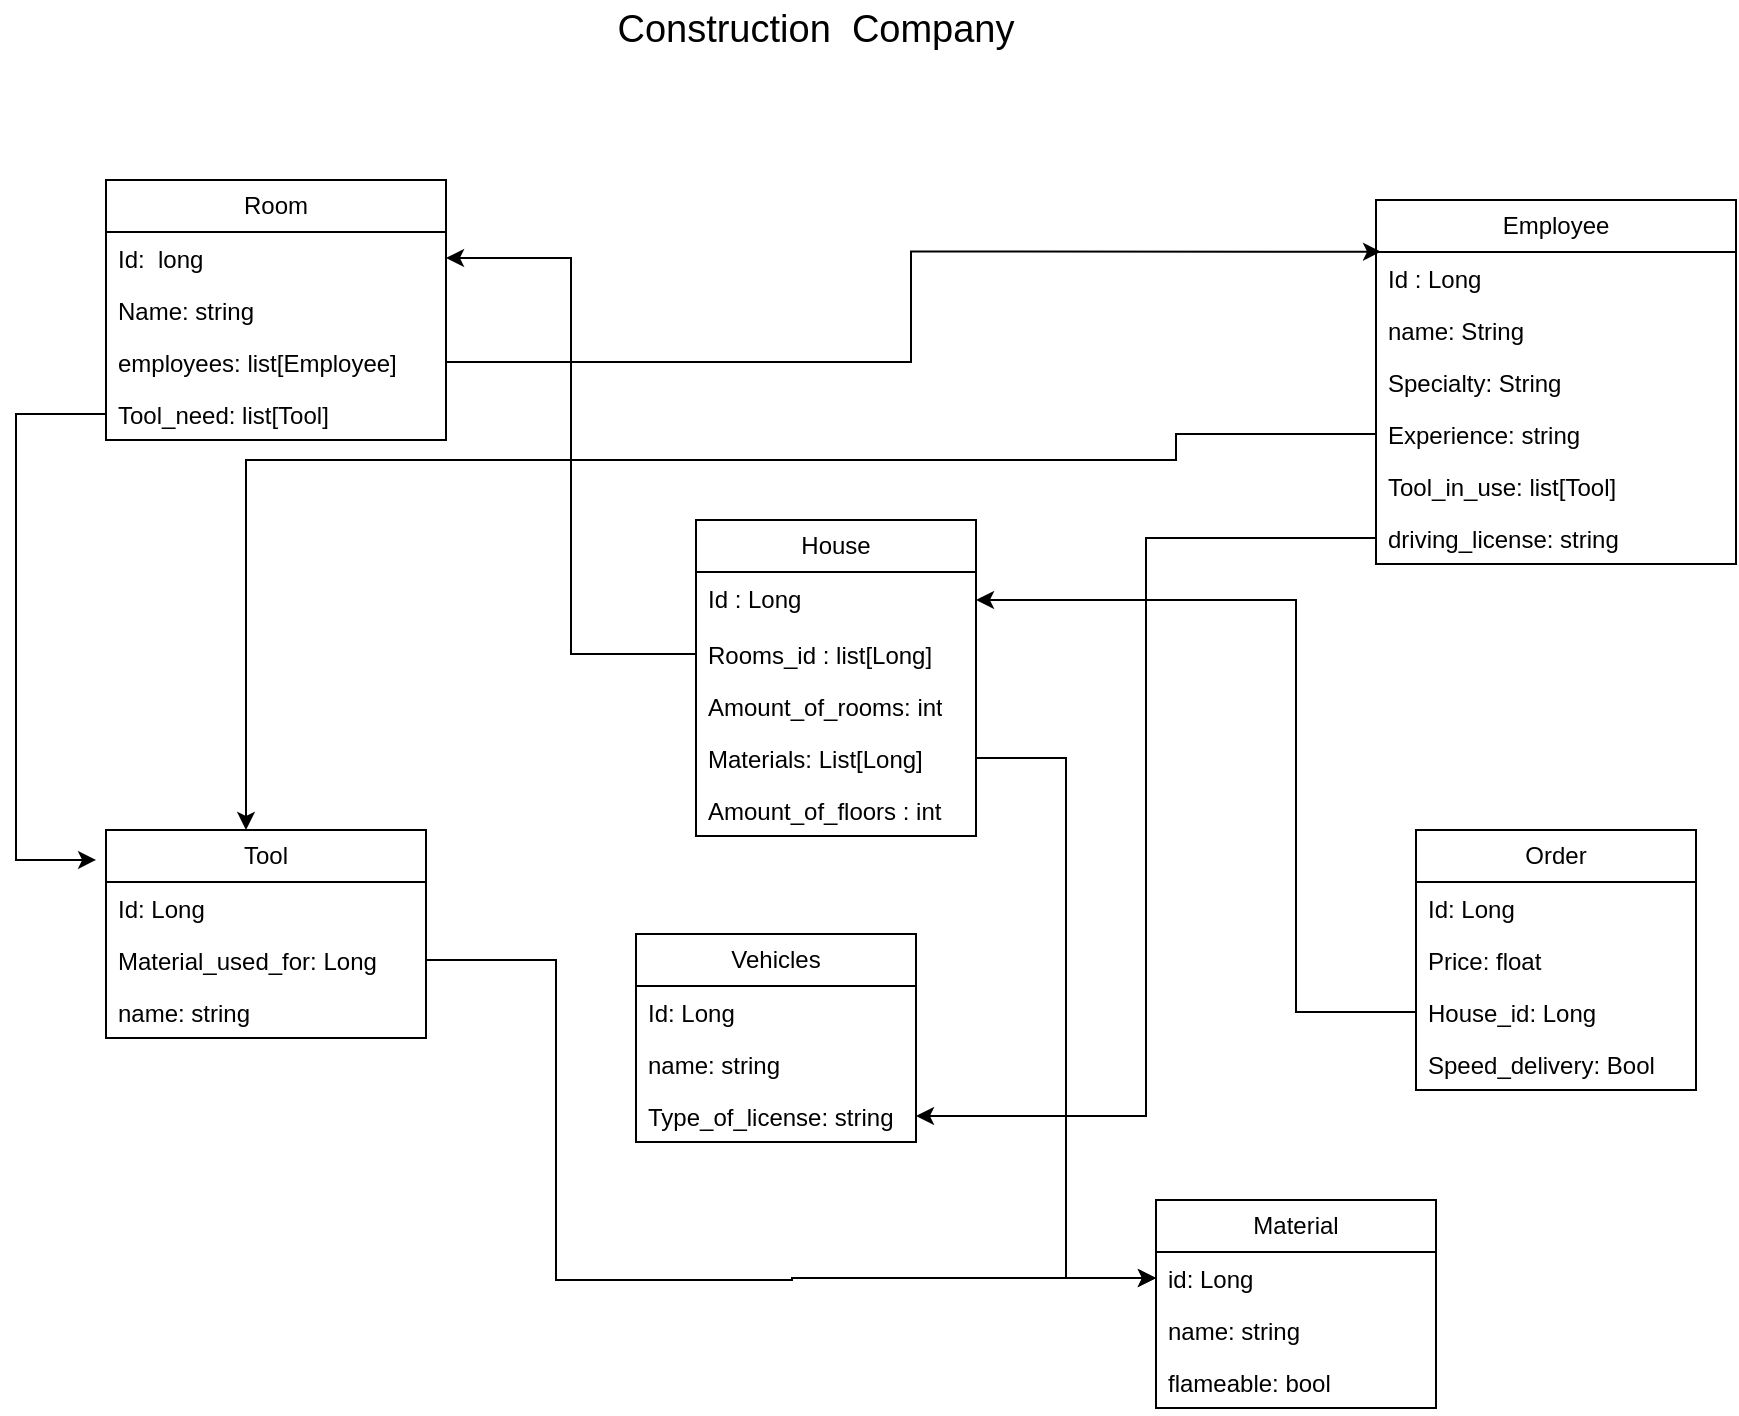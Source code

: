 <mxfile version="24.1.0" type="device">
  <diagram name="Page-1" id="03018318-947c-dd8e-b7a3-06fadd420f32">
    <mxGraphModel dx="1050" dy="621" grid="1" gridSize="10" guides="1" tooltips="1" connect="1" arrows="1" fold="1" page="1" pageScale="1" pageWidth="1100" pageHeight="850" background="none" math="0" shadow="0">
      <root>
        <mxCell id="0" />
        <mxCell id="1" parent="0" />
        <mxCell id="j5iBspXx_2CRSJuPOQ2I-1" value="House" style="swimlane;fontStyle=0;childLayout=stackLayout;horizontal=1;startSize=26;fillColor=none;horizontalStack=0;resizeParent=1;resizeParentMax=0;resizeLast=0;collapsible=1;marginBottom=0;whiteSpace=wrap;html=1;" vertex="1" parent="1">
          <mxGeometry x="380" y="270" width="140" height="158" as="geometry" />
        </mxCell>
        <mxCell id="j5iBspXx_2CRSJuPOQ2I-4" value="Id : Long" style="text;strokeColor=none;fillColor=none;align=left;verticalAlign=top;spacingLeft=4;spacingRight=4;overflow=hidden;rotatable=0;points=[[0,0.5],[1,0.5]];portConstraint=eastwest;whiteSpace=wrap;html=1;" vertex="1" parent="j5iBspXx_2CRSJuPOQ2I-1">
          <mxGeometry y="26" width="140" height="28" as="geometry" />
        </mxCell>
        <mxCell id="j5iBspXx_2CRSJuPOQ2I-2" value="Rooms_id : list[Long]" style="text;strokeColor=none;fillColor=none;align=left;verticalAlign=top;spacingLeft=4;spacingRight=4;overflow=hidden;rotatable=0;points=[[0,0.5],[1,0.5]];portConstraint=eastwest;whiteSpace=wrap;html=1;" vertex="1" parent="j5iBspXx_2CRSJuPOQ2I-1">
          <mxGeometry y="54" width="140" height="26" as="geometry" />
        </mxCell>
        <mxCell id="j5iBspXx_2CRSJuPOQ2I-38" value="Amount_of_rooms: int" style="text;strokeColor=none;fillColor=none;align=left;verticalAlign=top;spacingLeft=4;spacingRight=4;overflow=hidden;rotatable=0;points=[[0,0.5],[1,0.5]];portConstraint=eastwest;whiteSpace=wrap;html=1;" vertex="1" parent="j5iBspXx_2CRSJuPOQ2I-1">
          <mxGeometry y="80" width="140" height="26" as="geometry" />
        </mxCell>
        <mxCell id="j5iBspXx_2CRSJuPOQ2I-39" value="Materials: List[Long]" style="text;strokeColor=none;fillColor=none;align=left;verticalAlign=top;spacingLeft=4;spacingRight=4;overflow=hidden;rotatable=0;points=[[0,0.5],[1,0.5]];portConstraint=eastwest;whiteSpace=wrap;html=1;" vertex="1" parent="j5iBspXx_2CRSJuPOQ2I-1">
          <mxGeometry y="106" width="140" height="26" as="geometry" />
        </mxCell>
        <mxCell id="j5iBspXx_2CRSJuPOQ2I-22" value="Amount_of_floors : int" style="text;strokeColor=none;fillColor=none;align=left;verticalAlign=top;spacingLeft=4;spacingRight=4;overflow=hidden;rotatable=0;points=[[0,0.5],[1,0.5]];portConstraint=eastwest;whiteSpace=wrap;html=1;" vertex="1" parent="j5iBspXx_2CRSJuPOQ2I-1">
          <mxGeometry y="132" width="140" height="26" as="geometry" />
        </mxCell>
        <mxCell id="j5iBspXx_2CRSJuPOQ2I-5" value="Employee" style="swimlane;fontStyle=0;childLayout=stackLayout;horizontal=1;startSize=26;fillColor=none;horizontalStack=0;resizeParent=1;resizeParentMax=0;resizeLast=0;collapsible=1;marginBottom=0;whiteSpace=wrap;html=1;" vertex="1" parent="1">
          <mxGeometry x="720" y="110" width="180" height="182" as="geometry" />
        </mxCell>
        <mxCell id="j5iBspXx_2CRSJuPOQ2I-6" value="Id : Long" style="text;strokeColor=none;fillColor=none;align=left;verticalAlign=top;spacingLeft=4;spacingRight=4;overflow=hidden;rotatable=0;points=[[0,0.5],[1,0.5]];portConstraint=eastwest;whiteSpace=wrap;html=1;" vertex="1" parent="j5iBspXx_2CRSJuPOQ2I-5">
          <mxGeometry y="26" width="180" height="26" as="geometry" />
        </mxCell>
        <mxCell id="j5iBspXx_2CRSJuPOQ2I-8" value="name: String" style="text;strokeColor=none;fillColor=none;align=left;verticalAlign=top;spacingLeft=4;spacingRight=4;overflow=hidden;rotatable=0;points=[[0,0.5],[1,0.5]];portConstraint=eastwest;whiteSpace=wrap;html=1;" vertex="1" parent="j5iBspXx_2CRSJuPOQ2I-5">
          <mxGeometry y="52" width="180" height="26" as="geometry" />
        </mxCell>
        <mxCell id="j5iBspXx_2CRSJuPOQ2I-47" value="Specialty: String" style="text;strokeColor=none;fillColor=none;align=left;verticalAlign=top;spacingLeft=4;spacingRight=4;overflow=hidden;rotatable=0;points=[[0,0.5],[1,0.5]];portConstraint=eastwest;whiteSpace=wrap;html=1;" vertex="1" parent="j5iBspXx_2CRSJuPOQ2I-5">
          <mxGeometry y="78" width="180" height="26" as="geometry" />
        </mxCell>
        <mxCell id="j5iBspXx_2CRSJuPOQ2I-28" value="Experience: string" style="text;strokeColor=none;fillColor=none;align=left;verticalAlign=top;spacingLeft=4;spacingRight=4;overflow=hidden;rotatable=0;points=[[0,0.5],[1,0.5]];portConstraint=eastwest;whiteSpace=wrap;html=1;" vertex="1" parent="j5iBspXx_2CRSJuPOQ2I-5">
          <mxGeometry y="104" width="180" height="26" as="geometry" />
        </mxCell>
        <mxCell id="j5iBspXx_2CRSJuPOQ2I-35" value="Tool_in_use: list[Tool]" style="text;strokeColor=none;fillColor=none;align=left;verticalAlign=top;spacingLeft=4;spacingRight=4;overflow=hidden;rotatable=0;points=[[0,0.5],[1,0.5]];portConstraint=eastwest;whiteSpace=wrap;html=1;" vertex="1" parent="j5iBspXx_2CRSJuPOQ2I-5">
          <mxGeometry y="130" width="180" height="26" as="geometry" />
        </mxCell>
        <mxCell id="j5iBspXx_2CRSJuPOQ2I-7" value="driving_license: string" style="text;strokeColor=none;fillColor=none;align=left;verticalAlign=top;spacingLeft=4;spacingRight=4;overflow=hidden;rotatable=0;points=[[0,0.5],[1,0.5]];portConstraint=eastwest;whiteSpace=wrap;html=1;" vertex="1" parent="j5iBspXx_2CRSJuPOQ2I-5">
          <mxGeometry y="156" width="180" height="26" as="geometry" />
        </mxCell>
        <mxCell id="j5iBspXx_2CRSJuPOQ2I-9" value="Tool" style="swimlane;fontStyle=0;childLayout=stackLayout;horizontal=1;startSize=26;fillColor=none;horizontalStack=0;resizeParent=1;resizeParentMax=0;resizeLast=0;collapsible=1;marginBottom=0;whiteSpace=wrap;html=1;" vertex="1" parent="1">
          <mxGeometry x="85" y="425" width="160" height="104" as="geometry" />
        </mxCell>
        <mxCell id="j5iBspXx_2CRSJuPOQ2I-10" value="Id: Long" style="text;strokeColor=none;fillColor=none;align=left;verticalAlign=top;spacingLeft=4;spacingRight=4;overflow=hidden;rotatable=0;points=[[0,0.5],[1,0.5]];portConstraint=eastwest;whiteSpace=wrap;html=1;" vertex="1" parent="j5iBspXx_2CRSJuPOQ2I-9">
          <mxGeometry y="26" width="160" height="26" as="geometry" />
        </mxCell>
        <mxCell id="j5iBspXx_2CRSJuPOQ2I-40" value="Material_used_for: Long" style="text;strokeColor=none;fillColor=none;align=left;verticalAlign=top;spacingLeft=4;spacingRight=4;overflow=hidden;rotatable=0;points=[[0,0.5],[1,0.5]];portConstraint=eastwest;whiteSpace=wrap;html=1;" vertex="1" parent="j5iBspXx_2CRSJuPOQ2I-9">
          <mxGeometry y="52" width="160" height="26" as="geometry" />
        </mxCell>
        <mxCell id="j5iBspXx_2CRSJuPOQ2I-11" value="name: string" style="text;strokeColor=none;fillColor=none;align=left;verticalAlign=top;spacingLeft=4;spacingRight=4;overflow=hidden;rotatable=0;points=[[0,0.5],[1,0.5]];portConstraint=eastwest;whiteSpace=wrap;html=1;" vertex="1" parent="j5iBspXx_2CRSJuPOQ2I-9">
          <mxGeometry y="78" width="160" height="26" as="geometry" />
        </mxCell>
        <mxCell id="j5iBspXx_2CRSJuPOQ2I-13" value="Order" style="swimlane;fontStyle=0;childLayout=stackLayout;horizontal=1;startSize=26;fillColor=none;horizontalStack=0;resizeParent=1;resizeParentMax=0;resizeLast=0;collapsible=1;marginBottom=0;whiteSpace=wrap;html=1;" vertex="1" parent="1">
          <mxGeometry x="740" y="425" width="140" height="130" as="geometry" />
        </mxCell>
        <mxCell id="j5iBspXx_2CRSJuPOQ2I-14" value="Id: Long" style="text;strokeColor=none;fillColor=none;align=left;verticalAlign=top;spacingLeft=4;spacingRight=4;overflow=hidden;rotatable=0;points=[[0,0.5],[1,0.5]];portConstraint=eastwest;whiteSpace=wrap;html=1;" vertex="1" parent="j5iBspXx_2CRSJuPOQ2I-13">
          <mxGeometry y="26" width="140" height="26" as="geometry" />
        </mxCell>
        <mxCell id="j5iBspXx_2CRSJuPOQ2I-15" value="Price: float" style="text;strokeColor=none;fillColor=none;align=left;verticalAlign=top;spacingLeft=4;spacingRight=4;overflow=hidden;rotatable=0;points=[[0,0.5],[1,0.5]];portConstraint=eastwest;whiteSpace=wrap;html=1;" vertex="1" parent="j5iBspXx_2CRSJuPOQ2I-13">
          <mxGeometry y="52" width="140" height="26" as="geometry" />
        </mxCell>
        <mxCell id="j5iBspXx_2CRSJuPOQ2I-26" value="House_id: Long" style="text;strokeColor=none;fillColor=none;align=left;verticalAlign=top;spacingLeft=4;spacingRight=4;overflow=hidden;rotatable=0;points=[[0,0.5],[1,0.5]];portConstraint=eastwest;whiteSpace=wrap;html=1;" vertex="1" parent="j5iBspXx_2CRSJuPOQ2I-13">
          <mxGeometry y="78" width="140" height="26" as="geometry" />
        </mxCell>
        <mxCell id="j5iBspXx_2CRSJuPOQ2I-16" value="Speed_delivery: Bool" style="text;strokeColor=none;fillColor=none;align=left;verticalAlign=top;spacingLeft=4;spacingRight=4;overflow=hidden;rotatable=0;points=[[0,0.5],[1,0.5]];portConstraint=eastwest;whiteSpace=wrap;html=1;" vertex="1" parent="j5iBspXx_2CRSJuPOQ2I-13">
          <mxGeometry y="104" width="140" height="26" as="geometry" />
        </mxCell>
        <mxCell id="j5iBspXx_2CRSJuPOQ2I-17" value="&lt;font style=&quot;font-size: 19px;&quot;&gt;Construction&amp;nbsp; Company&lt;/font&gt;" style="text;html=1;align=center;verticalAlign=middle;whiteSpace=wrap;rounded=0;" vertex="1" parent="1">
          <mxGeometry x="310" y="10" width="260" height="30" as="geometry" />
        </mxCell>
        <mxCell id="j5iBspXx_2CRSJuPOQ2I-18" value="Room" style="swimlane;fontStyle=0;childLayout=stackLayout;horizontal=1;startSize=26;fillColor=none;horizontalStack=0;resizeParent=1;resizeParentMax=0;resizeLast=0;collapsible=1;marginBottom=0;whiteSpace=wrap;html=1;" vertex="1" parent="1">
          <mxGeometry x="85" y="100" width="170" height="130" as="geometry" />
        </mxCell>
        <mxCell id="j5iBspXx_2CRSJuPOQ2I-19" value="Id:&amp;nbsp; long" style="text;strokeColor=none;fillColor=none;align=left;verticalAlign=top;spacingLeft=4;spacingRight=4;overflow=hidden;rotatable=0;points=[[0,0.5],[1,0.5]];portConstraint=eastwest;whiteSpace=wrap;html=1;" vertex="1" parent="j5iBspXx_2CRSJuPOQ2I-18">
          <mxGeometry y="26" width="170" height="26" as="geometry" />
        </mxCell>
        <mxCell id="j5iBspXx_2CRSJuPOQ2I-34" value="Name: string" style="text;strokeColor=none;fillColor=none;align=left;verticalAlign=top;spacingLeft=4;spacingRight=4;overflow=hidden;rotatable=0;points=[[0,0.5],[1,0.5]];portConstraint=eastwest;whiteSpace=wrap;html=1;" vertex="1" parent="j5iBspXx_2CRSJuPOQ2I-18">
          <mxGeometry y="52" width="170" height="26" as="geometry" />
        </mxCell>
        <mxCell id="j5iBspXx_2CRSJuPOQ2I-20" value="employees: list[Employee]" style="text;strokeColor=none;fillColor=none;align=left;verticalAlign=top;spacingLeft=4;spacingRight=4;overflow=hidden;rotatable=0;points=[[0,0.5],[1,0.5]];portConstraint=eastwest;whiteSpace=wrap;html=1;" vertex="1" parent="j5iBspXx_2CRSJuPOQ2I-18">
          <mxGeometry y="78" width="170" height="26" as="geometry" />
        </mxCell>
        <mxCell id="j5iBspXx_2CRSJuPOQ2I-21" value="Tool_need: list[Tool]" style="text;strokeColor=none;fillColor=none;align=left;verticalAlign=top;spacingLeft=4;spacingRight=4;overflow=hidden;rotatable=0;points=[[0,0.5],[1,0.5]];portConstraint=eastwest;whiteSpace=wrap;html=1;" vertex="1" parent="j5iBspXx_2CRSJuPOQ2I-18">
          <mxGeometry y="104" width="170" height="26" as="geometry" />
        </mxCell>
        <mxCell id="j5iBspXx_2CRSJuPOQ2I-23" style="edgeStyle=orthogonalEdgeStyle;rounded=0;orthogonalLoop=1;jettySize=auto;html=1;" edge="1" parent="1" source="j5iBspXx_2CRSJuPOQ2I-2" target="j5iBspXx_2CRSJuPOQ2I-19">
          <mxGeometry relative="1" as="geometry" />
        </mxCell>
        <mxCell id="j5iBspXx_2CRSJuPOQ2I-25" style="edgeStyle=orthogonalEdgeStyle;rounded=0;orthogonalLoop=1;jettySize=auto;html=1;entryX=0.014;entryY=0.142;entryDx=0;entryDy=0;entryPerimeter=0;" edge="1" parent="1" source="j5iBspXx_2CRSJuPOQ2I-20" target="j5iBspXx_2CRSJuPOQ2I-5">
          <mxGeometry relative="1" as="geometry" />
        </mxCell>
        <mxCell id="j5iBspXx_2CRSJuPOQ2I-27" style="edgeStyle=orthogonalEdgeStyle;rounded=0;orthogonalLoop=1;jettySize=auto;html=1;" edge="1" parent="1" source="j5iBspXx_2CRSJuPOQ2I-26" target="j5iBspXx_2CRSJuPOQ2I-4">
          <mxGeometry relative="1" as="geometry">
            <Array as="points">
              <mxPoint x="680" y="516" />
              <mxPoint x="680" y="310" />
            </Array>
          </mxGeometry>
        </mxCell>
        <mxCell id="j5iBspXx_2CRSJuPOQ2I-29" style="edgeStyle=orthogonalEdgeStyle;rounded=0;orthogonalLoop=1;jettySize=auto;html=1;entryX=-0.031;entryY=0.144;entryDx=0;entryDy=0;entryPerimeter=0;" edge="1" parent="1" source="j5iBspXx_2CRSJuPOQ2I-21" target="j5iBspXx_2CRSJuPOQ2I-9">
          <mxGeometry relative="1" as="geometry">
            <Array as="points">
              <mxPoint x="40" y="217" />
              <mxPoint x="40" y="440" />
            </Array>
          </mxGeometry>
        </mxCell>
        <mxCell id="j5iBspXx_2CRSJuPOQ2I-30" value="Vehicles" style="swimlane;fontStyle=0;childLayout=stackLayout;horizontal=1;startSize=26;fillColor=none;horizontalStack=0;resizeParent=1;resizeParentMax=0;resizeLast=0;collapsible=1;marginBottom=0;whiteSpace=wrap;html=1;" vertex="1" parent="1">
          <mxGeometry x="350" y="477" width="140" height="104" as="geometry" />
        </mxCell>
        <mxCell id="j5iBspXx_2CRSJuPOQ2I-31" value="Id: Long" style="text;strokeColor=none;fillColor=none;align=left;verticalAlign=top;spacingLeft=4;spacingRight=4;overflow=hidden;rotatable=0;points=[[0,0.5],[1,0.5]];portConstraint=eastwest;whiteSpace=wrap;html=1;" vertex="1" parent="j5iBspXx_2CRSJuPOQ2I-30">
          <mxGeometry y="26" width="140" height="26" as="geometry" />
        </mxCell>
        <mxCell id="j5iBspXx_2CRSJuPOQ2I-32" value="name: string" style="text;strokeColor=none;fillColor=none;align=left;verticalAlign=top;spacingLeft=4;spacingRight=4;overflow=hidden;rotatable=0;points=[[0,0.5],[1,0.5]];portConstraint=eastwest;whiteSpace=wrap;html=1;" vertex="1" parent="j5iBspXx_2CRSJuPOQ2I-30">
          <mxGeometry y="52" width="140" height="26" as="geometry" />
        </mxCell>
        <mxCell id="j5iBspXx_2CRSJuPOQ2I-33" value="Type_of_license: string" style="text;strokeColor=none;fillColor=none;align=left;verticalAlign=top;spacingLeft=4;spacingRight=4;overflow=hidden;rotatable=0;points=[[0,0.5],[1,0.5]];portConstraint=eastwest;whiteSpace=wrap;html=1;" vertex="1" parent="j5iBspXx_2CRSJuPOQ2I-30">
          <mxGeometry y="78" width="140" height="26" as="geometry" />
        </mxCell>
        <mxCell id="j5iBspXx_2CRSJuPOQ2I-36" style="edgeStyle=orthogonalEdgeStyle;rounded=0;orthogonalLoop=1;jettySize=auto;html=1;exitX=0;exitY=0.5;exitDx=0;exitDy=0;" edge="1" parent="1" source="j5iBspXx_2CRSJuPOQ2I-35" target="j5iBspXx_2CRSJuPOQ2I-9">
          <mxGeometry relative="1" as="geometry">
            <Array as="points">
              <mxPoint x="620" y="227" />
              <mxPoint x="620" y="240" />
              <mxPoint x="155" y="240" />
            </Array>
          </mxGeometry>
        </mxCell>
        <mxCell id="j5iBspXx_2CRSJuPOQ2I-37" style="edgeStyle=orthogonalEdgeStyle;rounded=0;orthogonalLoop=1;jettySize=auto;html=1;entryX=1;entryY=0.5;entryDx=0;entryDy=0;" edge="1" parent="1" source="j5iBspXx_2CRSJuPOQ2I-7" target="j5iBspXx_2CRSJuPOQ2I-33">
          <mxGeometry relative="1" as="geometry" />
        </mxCell>
        <mxCell id="j5iBspXx_2CRSJuPOQ2I-41" value="Material" style="swimlane;fontStyle=0;childLayout=stackLayout;horizontal=1;startSize=26;fillColor=none;horizontalStack=0;resizeParent=1;resizeParentMax=0;resizeLast=0;collapsible=1;marginBottom=0;whiteSpace=wrap;html=1;" vertex="1" parent="1">
          <mxGeometry x="610" y="610" width="140" height="104" as="geometry" />
        </mxCell>
        <mxCell id="j5iBspXx_2CRSJuPOQ2I-42" value="id: Long" style="text;strokeColor=none;fillColor=none;align=left;verticalAlign=top;spacingLeft=4;spacingRight=4;overflow=hidden;rotatable=0;points=[[0,0.5],[1,0.5]];portConstraint=eastwest;whiteSpace=wrap;html=1;" vertex="1" parent="j5iBspXx_2CRSJuPOQ2I-41">
          <mxGeometry y="26" width="140" height="26" as="geometry" />
        </mxCell>
        <mxCell id="j5iBspXx_2CRSJuPOQ2I-43" value="name: string" style="text;strokeColor=none;fillColor=none;align=left;verticalAlign=top;spacingLeft=4;spacingRight=4;overflow=hidden;rotatable=0;points=[[0,0.5],[1,0.5]];portConstraint=eastwest;whiteSpace=wrap;html=1;" vertex="1" parent="j5iBspXx_2CRSJuPOQ2I-41">
          <mxGeometry y="52" width="140" height="26" as="geometry" />
        </mxCell>
        <mxCell id="j5iBspXx_2CRSJuPOQ2I-44" value="flameable: bool" style="text;strokeColor=none;fillColor=none;align=left;verticalAlign=top;spacingLeft=4;spacingRight=4;overflow=hidden;rotatable=0;points=[[0,0.5],[1,0.5]];portConstraint=eastwest;whiteSpace=wrap;html=1;" vertex="1" parent="j5iBspXx_2CRSJuPOQ2I-41">
          <mxGeometry y="78" width="140" height="26" as="geometry" />
        </mxCell>
        <mxCell id="j5iBspXx_2CRSJuPOQ2I-45" style="edgeStyle=orthogonalEdgeStyle;rounded=0;orthogonalLoop=1;jettySize=auto;html=1;entryX=0;entryY=0.5;entryDx=0;entryDy=0;" edge="1" parent="1" source="j5iBspXx_2CRSJuPOQ2I-40" target="j5iBspXx_2CRSJuPOQ2I-42">
          <mxGeometry relative="1" as="geometry">
            <Array as="points">
              <mxPoint x="310" y="490" />
              <mxPoint x="310" y="650" />
              <mxPoint x="428" y="650" />
              <mxPoint x="428" y="649" />
            </Array>
          </mxGeometry>
        </mxCell>
        <mxCell id="j5iBspXx_2CRSJuPOQ2I-46" style="edgeStyle=orthogonalEdgeStyle;rounded=0;orthogonalLoop=1;jettySize=auto;html=1;" edge="1" parent="1" source="j5iBspXx_2CRSJuPOQ2I-39" target="j5iBspXx_2CRSJuPOQ2I-42">
          <mxGeometry relative="1" as="geometry" />
        </mxCell>
      </root>
    </mxGraphModel>
  </diagram>
</mxfile>
